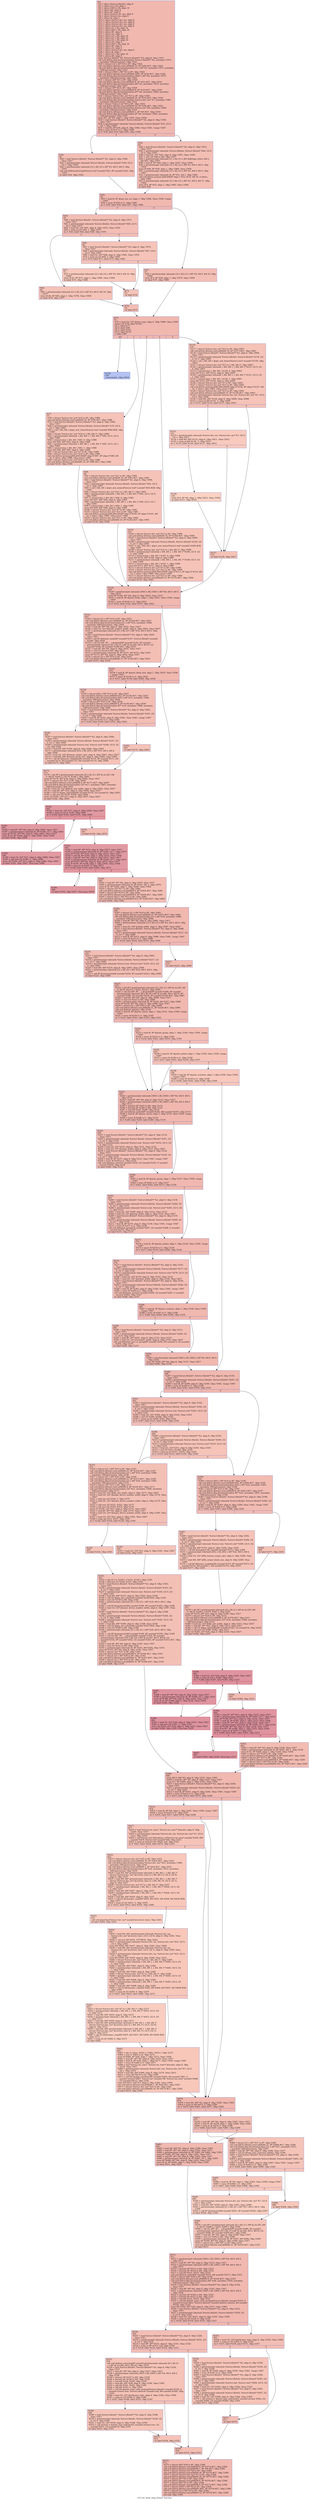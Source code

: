 digraph "CFG for 'print_long_format' function" {
	label="CFG for 'print_long_format' function";

	Node0x2050130 [shape=record,color="#3d50c3ff", style=filled, fillcolor="#dc5d4a70",label="{%1:\l  %2 = alloca %struct.fileinfo*, align 8\l  %3 = alloca [12 x i8], align 1\l  %4 = alloca [3643 x i8], align 16\l  %5 = alloca i64, align 8\l  %6 = alloca i8*, align 8\l  %7 = alloca %struct.dev_ino, align 8\l  %8 = alloca %struct.tm, align 8\l  %9 = alloca i8, align 1\l  %10 = alloca %struct.dev_ino, align 8\l  %11 = alloca %struct.dev_ino, align 8\l  %12 = alloca %struct.dev_ino, align 8\l  %13 = alloca %struct.dev_ino, align 8\l  %14 = alloca [21 x i8], align 16\l  %15 = alloca [652 x i8], align 16\l  %16 = alloca i8*, align 8\l  %17 = alloca i32, align 4\l  %18 = alloca [21 x i8], align 16\l  %19 = alloca [21 x i8], align 16\l  %20 = alloca [21 x i8], align 16\l  %21 = alloca i32, align 4\l  %22 = alloca [652 x i8], align 16\l  %23 = alloca i8*, align 8\l  %24 = alloca i32, align 4\l  %25 = alloca %struct.dev_ino, align 8\l  %26 = alloca i8, align 1\l  %27 = alloca [21 x i8], align 16\l  %28 = alloca i64, align 8\l  store %struct.fileinfo* %0, %struct.fileinfo** %2, align 8, !tbaa !1917\l  call void @llvm.dbg.declare(metadata %struct.fileinfo** %2, metadata !1872,\l... metadata !DIExpression()), !dbg !1921\l  %29 = bitcast [12 x i8]* %3 to i8*, !dbg !1922\l  call void @llvm.lifetime.start.p0i8(i64 12, i8* %29) #27, !dbg !1922\l  call void @llvm.dbg.declare(metadata [12 x i8]* %3, metadata !1873, metadata\l... !DIExpression()), !dbg !1923\l  %30 = bitcast [3643 x i8]* %4 to i8*, !dbg !1924\l  call void @llvm.lifetime.start.p0i8(i64 3643, i8* %30) #27, !dbg !1924\l  call void @llvm.dbg.declare(metadata [3643 x i8]* %4, metadata !1875,\l... metadata !DIExpression()), !dbg !1925\l  %31 = bitcast i64* %5 to i8*, !dbg !1926\l  call void @llvm.lifetime.start.p0i8(i64 8, i8* %31) #27, !dbg !1926\l  call void @llvm.dbg.declare(metadata i64* %5, metadata !1879, metadata\l... !DIExpression()), !dbg !1927\l  %32 = bitcast i8** %6 to i8*, !dbg !1928\l  call void @llvm.lifetime.start.p0i8(i64 8, i8* %32) #27, !dbg !1928\l  call void @llvm.dbg.declare(metadata i8** %6, metadata !1880, metadata\l... !DIExpression()), !dbg !1929\l  %33 = bitcast %struct.dev_ino* %7 to i8*, !dbg !1930\l  call void @llvm.lifetime.start.p0i8(i64 16, i8* %33) #27, !dbg !1930\l  call void @llvm.dbg.declare(metadata %struct.dev_ino* %7, metadata !1881,\l... metadata !DIExpression()), !dbg !1931\l  %34 = bitcast %struct.tm* %8 to i8*, !dbg !1932\l  call void @llvm.lifetime.start.p0i8(i64 56, i8* %34) #27, !dbg !1932\l  call void @llvm.dbg.declare(metadata %struct.tm* %8, metadata !1882,\l... metadata !DIExpression()), !dbg !1933\l  call void @llvm.lifetime.start.p0i8(i64 1, i8* %9) #27, !dbg !1934\l  call void @llvm.dbg.declare(metadata i8* %9, metadata !1883, metadata\l... !DIExpression()), !dbg !1935\l  store i8 1, i8* %9, align 1, !dbg !1935, !tbaa !1936\l  %35 = load %struct.fileinfo*, %struct.fileinfo** %2, align 8, !dbg !1938,\l... !tbaa !1917\l  %36 = getelementptr inbounds %struct.fileinfo, %struct.fileinfo* %35, i32 0,\l... i32 7, !dbg !1940\l  %37 = load i8, i8* %36, align 8, !dbg !1940, !tbaa !1941, !range !1947\l  %38 = trunc i8 %37 to i1, !dbg !1940\l  br i1 %38, label %39, label %43, !dbg !1948\l|{<s0>T|<s1>F}}"];
	Node0x2050130:s0 -> Node0x20501c0;
	Node0x2050130:s1 -> Node0x2050210;
	Node0x20501c0 [shape=record,color="#3d50c3ff", style=filled, fillcolor="#e36c5570",label="{%39:\l39:                                               \l  %40 = load %struct.fileinfo*, %struct.fileinfo** %2, align 8, !dbg !1949,\l... !tbaa !1917\l  %41 = getelementptr inbounds %struct.fileinfo, %struct.fileinfo* %40, i32 0,\l... i32 3, !dbg !1950\l  %42 = getelementptr inbounds [12 x i8], [12 x i8]* %3, i64 0, i64 0, !dbg\l... !1951\l  call void @filemodestring(%struct.stat* noundef %41, i8* noundef %42), !dbg\l... !1952\l  br label %54, !dbg !1952\l}"];
	Node0x20501c0 -> Node0x2050260;
	Node0x2050210 [shape=record,color="#3d50c3ff", style=filled, fillcolor="#e36c5570",label="{%43:\l43:                                               \l  %44 = load %struct.fileinfo*, %struct.fileinfo** %2, align 8, !dbg !1953,\l... !tbaa !1917\l  %45 = getelementptr inbounds %struct.fileinfo, %struct.fileinfo* %44, i32 0,\l... i32 4, !dbg !1955\l  %46 = load i32, i32* %45, align 8, !dbg !1955, !tbaa !1956\l  %47 = zext i32 %46 to i64, !dbg !1957\l  %48 = getelementptr inbounds [11 x i8], [11 x i8]* @filetype_letter, i64 0,\l... i64 %47, !dbg !1957\l  %49 = load i8, i8* %48, align 1, !dbg !1957, !tbaa !1958\l  %50 = getelementptr inbounds [12 x i8], [12 x i8]* %3, i64 0, i64 0, !dbg\l... !1959\l  store i8 %49, i8* %50, align 1, !dbg !1960, !tbaa !1958\l  %51 = getelementptr inbounds [12 x i8], [12 x i8]* %3, i64 0, i64 0, !dbg\l... !1961\l  %52 = getelementptr inbounds i8, i8* %51, i64 1, !dbg !1962\l  call void @llvm.memset.p0i8.i64(i8* align 1 %52, i8 63, i64 10, i1 false),\l... !dbg !1963\l  %53 = getelementptr inbounds [12 x i8], [12 x i8]* %3, i64 0, i64 11, !dbg\l... !1964\l  store i8 0, i8* %53, align 1, !dbg !1965, !tbaa !1958\l  br label %54\l}"];
	Node0x2050210 -> Node0x2050260;
	Node0x2050260 [shape=record,color="#3d50c3ff", style=filled, fillcolor="#dc5d4a70",label="{%54:\l54:                                               \l  %55 = load i8, i8* @any_has_acl, align 1, !dbg !1966, !tbaa !1936, !range\l... !1947\l  %56 = trunc i8 %55 to i1, !dbg !1966\l  br i1 %56, label %59, label %57, !dbg !1968\l|{<s0>T|<s1>F}}"];
	Node0x2050260:s0 -> Node0x2050300;
	Node0x2050260:s1 -> Node0x20502b0;
	Node0x20502b0 [shape=record,color="#3d50c3ff", style=filled, fillcolor="#e36c5570",label="{%57:\l57:                                               \l  %58 = getelementptr inbounds [12 x i8], [12 x i8]* %3, i64 0, i64 10, !dbg\l... !1969\l  store i8 0, i8* %58, align 1, !dbg !1970, !tbaa !1958\l  br label %75, !dbg !1969\l}"];
	Node0x20502b0 -> Node0x20504e0;
	Node0x2050300 [shape=record,color="#3d50c3ff", style=filled, fillcolor="#e36c5570",label="{%59:\l59:                                               \l  %60 = load %struct.fileinfo*, %struct.fileinfo** %2, align 8, !dbg !1971,\l... !tbaa !1917\l  %61 = getelementptr inbounds %struct.fileinfo, %struct.fileinfo* %60, i32 0,\l... i32 9, !dbg !1973\l  %62 = load i32, i32* %61, align 4, !dbg !1973, !tbaa !1974\l  %63 = icmp eq i32 %62, 1, !dbg !1975\l  br i1 %63, label %64, label %66, !dbg !1976\l|{<s0>T|<s1>F}}"];
	Node0x2050300:s0 -> Node0x2050350;
	Node0x2050300:s1 -> Node0x20503a0;
	Node0x2050350 [shape=record,color="#3d50c3ff", style=filled, fillcolor="#e8765c70",label="{%64:\l64:                                               \l  %65 = getelementptr inbounds [12 x i8], [12 x i8]* %3, i64 0, i64 10, !dbg\l... !1977\l  store i8 46, i8* %65, align 1, !dbg !1978, !tbaa !1958\l  br label %74, !dbg !1977\l}"];
	Node0x2050350 -> Node0x2050490;
	Node0x20503a0 [shape=record,color="#3d50c3ff", style=filled, fillcolor="#e8765c70",label="{%66:\l66:                                               \l  %67 = load %struct.fileinfo*, %struct.fileinfo** %2, align 8, !dbg !1979,\l... !tbaa !1917\l  %68 = getelementptr inbounds %struct.fileinfo, %struct.fileinfo* %67, i32 0,\l... i32 9, !dbg !1981\l  %69 = load i32, i32* %68, align 4, !dbg !1981, !tbaa !1974\l  %70 = icmp eq i32 %69, 2, !dbg !1982\l  br i1 %70, label %71, label %73, !dbg !1983\l|{<s0>T|<s1>F}}"];
	Node0x20503a0:s0 -> Node0x20503f0;
	Node0x20503a0:s1 -> Node0x2050440;
	Node0x20503f0 [shape=record,color="#3d50c3ff", style=filled, fillcolor="#ed836670",label="{%71:\l71:                                               \l  %72 = getelementptr inbounds [12 x i8], [12 x i8]* %3, i64 0, i64 10, !dbg\l... !1984\l  store i8 43, i8* %72, align 1, !dbg !1985, !tbaa !1958\l  br label %73, !dbg !1984\l}"];
	Node0x20503f0 -> Node0x2050440;
	Node0x2050440 [shape=record,color="#3d50c3ff", style=filled, fillcolor="#e8765c70",label="{%73:\l73:                                               \l  br label %74\l}"];
	Node0x2050440 -> Node0x2050490;
	Node0x2050490 [shape=record,color="#3d50c3ff", style=filled, fillcolor="#e36c5570",label="{%74:\l74:                                               \l  br label %75\l}"];
	Node0x2050490 -> Node0x20504e0;
	Node0x20504e0 [shape=record,color="#3d50c3ff", style=filled, fillcolor="#dc5d4a70",label="{%75:\l75:                                               \l  %76 = load i32, i32* @time_type, align 4, !dbg !1986, !tbaa !1958\l  switch i32 %76, label %138 [\l    i32 1, label %77\l    i32 0, label %90\l    i32 2, label %103\l    i32 3, label %116\l  ], !dbg !1987\l|{<s0>def|<s1>1|<s2>0|<s3>2|<s4>3}}"];
	Node0x20504e0:s0 -> Node0x2050760;
	Node0x20504e0:s1 -> Node0x2050530;
	Node0x20504e0:s2 -> Node0x2050580;
	Node0x20504e0:s3 -> Node0x20505d0;
	Node0x20504e0:s4 -> Node0x2050620;
	Node0x2050530 [shape=record,color="#3d50c3ff", style=filled, fillcolor="#e8765c70",label="{%77:\l77:                                               \l  %78 = bitcast %struct.dev_ino* %10 to i8*, !dbg !1988\l  call void @llvm.lifetime.start.p0i8(i64 16, i8* %78) #27, !dbg !1988\l  %79 = load %struct.fileinfo*, %struct.fileinfo** %2, align 8, !dbg !1990,\l... !tbaa !1917\l  %80 = getelementptr inbounds %struct.fileinfo, %struct.fileinfo* %79, i32 0,\l... i32 3, !dbg !1991\l  %81 = call \{ i64, i64 \} @get_stat_ctime(%struct.stat* noundef %80) #28, !dbg\l... !1988\l  %82 = bitcast %struct.dev_ino* %10 to \{ i64, i64 \}*, !dbg !1988\l  %83 = getelementptr inbounds \{ i64, i64 \}, \{ i64, i64 \}* %82, i32 0, i32 0,\l... !dbg !1988\l  %84 = extractvalue \{ i64, i64 \} %81, 0, !dbg !1988\l  store i64 %84, i64* %83, align 8, !dbg !1988\l  %85 = getelementptr inbounds \{ i64, i64 \}, \{ i64, i64 \}* %82, i32 0, i32 1,\l... !dbg !1988\l  %86 = extractvalue \{ i64, i64 \} %81, 1, !dbg !1988\l  store i64 %86, i64* %85, align 8, !dbg !1988\l  %87 = bitcast %struct.dev_ino* %7 to i8*, !dbg !1988\l  %88 = bitcast %struct.dev_ino* %10 to i8*, !dbg !1988\l  call void @llvm.memcpy.p0i8.p0i8.i64(i8* align 8 %87, i8* align 8 %88, i64\l... 16, i1 false), !dbg !1988, !tbaa.struct !1992\l  %89 = bitcast %struct.dev_ino* %10 to i8*, !dbg !1988\l  call void @llvm.lifetime.end.p0i8(i64 16, i8* %89) #27, !dbg !1988\l  br label %139, !dbg !1994\l}"];
	Node0x2050530 -> Node0x20507b0;
	Node0x2050580 [shape=record,color="#3d50c3ff", style=filled, fillcolor="#e8765c70",label="{%90:\l90:                                               \l  %91 = bitcast %struct.dev_ino* %11 to i8*, !dbg !1995\l  call void @llvm.lifetime.start.p0i8(i64 16, i8* %91) #27, !dbg !1995\l  %92 = load %struct.fileinfo*, %struct.fileinfo** %2, align 8, !dbg !1996,\l... !tbaa !1917\l  %93 = getelementptr inbounds %struct.fileinfo, %struct.fileinfo* %92, i32 0,\l... i32 3, !dbg !1997\l  %94 = call \{ i64, i64 \} @get_stat_mtime(%struct.stat* noundef %93) #28, !dbg\l... !1995\l  %95 = bitcast %struct.dev_ino* %11 to \{ i64, i64 \}*, !dbg !1995\l  %96 = getelementptr inbounds \{ i64, i64 \}, \{ i64, i64 \}* %95, i32 0, i32 0,\l... !dbg !1995\l  %97 = extractvalue \{ i64, i64 \} %94, 0, !dbg !1995\l  store i64 %97, i64* %96, align 8, !dbg !1995\l  %98 = getelementptr inbounds \{ i64, i64 \}, \{ i64, i64 \}* %95, i32 0, i32 1,\l... !dbg !1995\l  %99 = extractvalue \{ i64, i64 \} %94, 1, !dbg !1995\l  store i64 %99, i64* %98, align 8, !dbg !1995\l  %100 = bitcast %struct.dev_ino* %7 to i8*, !dbg !1995\l  %101 = bitcast %struct.dev_ino* %11 to i8*, !dbg !1995\l  call void @llvm.memcpy.p0i8.p0i8.i64(i8* align 8 %100, i8* align 8 %101, i64\l... 16, i1 false), !dbg !1995, !tbaa.struct !1992\l  %102 = bitcast %struct.dev_ino* %11 to i8*, !dbg !1995\l  call void @llvm.lifetime.end.p0i8(i64 16, i8* %102) #27, !dbg !1995\l  br label %139, !dbg !1998\l}"];
	Node0x2050580 -> Node0x20507b0;
	Node0x20505d0 [shape=record,color="#3d50c3ff", style=filled, fillcolor="#e8765c70",label="{%103:\l103:                                              \l  %104 = bitcast %struct.dev_ino* %12 to i8*, !dbg !1999\l  call void @llvm.lifetime.start.p0i8(i64 16, i8* %104) #27, !dbg !1999\l  %105 = load %struct.fileinfo*, %struct.fileinfo** %2, align 8, !dbg !2000,\l... !tbaa !1917\l  %106 = getelementptr inbounds %struct.fileinfo, %struct.fileinfo* %105, i32\l... 0, i32 3, !dbg !2001\l  %107 = call \{ i64, i64 \} @get_stat_atime(%struct.stat* noundef %106) #28,\l... !dbg !1999\l  %108 = bitcast %struct.dev_ino* %12 to \{ i64, i64 \}*, !dbg !1999\l  %109 = getelementptr inbounds \{ i64, i64 \}, \{ i64, i64 \}* %108, i32 0, i32\l... 0, !dbg !1999\l  %110 = extractvalue \{ i64, i64 \} %107, 0, !dbg !1999\l  store i64 %110, i64* %109, align 8, !dbg !1999\l  %111 = getelementptr inbounds \{ i64, i64 \}, \{ i64, i64 \}* %108, i32 0, i32\l... 1, !dbg !1999\l  %112 = extractvalue \{ i64, i64 \} %107, 1, !dbg !1999\l  store i64 %112, i64* %111, align 8, !dbg !1999\l  %113 = bitcast %struct.dev_ino* %7 to i8*, !dbg !1999\l  %114 = bitcast %struct.dev_ino* %12 to i8*, !dbg !1999\l  call void @llvm.memcpy.p0i8.p0i8.i64(i8* align 8 %113, i8* align 8 %114, i64\l... 16, i1 false), !dbg !1999, !tbaa.struct !1992\l  %115 = bitcast %struct.dev_ino* %12 to i8*, !dbg !1999\l  call void @llvm.lifetime.end.p0i8(i64 16, i8* %115) #27, !dbg !1999\l  br label %139, !dbg !2002\l}"];
	Node0x20505d0 -> Node0x20507b0;
	Node0x2050620 [shape=record,color="#3d50c3ff", style=filled, fillcolor="#e8765c70",label="{%116:\l116:                                              \l  %117 = bitcast %struct.dev_ino* %13 to i8*, !dbg !2003\l  call void @llvm.lifetime.start.p0i8(i64 16, i8* %117) #27, !dbg !2003\l  %118 = load %struct.fileinfo*, %struct.fileinfo** %2, align 8, !dbg !2004,\l... !tbaa !1917\l  %119 = getelementptr inbounds %struct.fileinfo, %struct.fileinfo* %118, i32\l... 0, i32 3, !dbg !2005\l  %120 = call \{ i64, i64 \} @get_stat_btime(%struct.stat* noundef %119), !dbg\l... !2003\l  %121 = bitcast %struct.dev_ino* %13 to \{ i64, i64 \}*, !dbg !2003\l  %122 = getelementptr inbounds \{ i64, i64 \}, \{ i64, i64 \}* %121, i32 0, i32\l... 0, !dbg !2003\l  %123 = extractvalue \{ i64, i64 \} %120, 0, !dbg !2003\l  store i64 %123, i64* %122, align 8, !dbg !2003\l  %124 = getelementptr inbounds \{ i64, i64 \}, \{ i64, i64 \}* %121, i32 0, i32\l... 1, !dbg !2003\l  %125 = extractvalue \{ i64, i64 \} %120, 1, !dbg !2003\l  store i64 %125, i64* %124, align 8, !dbg !2003\l  %126 = bitcast %struct.dev_ino* %7 to i8*, !dbg !2003\l  %127 = bitcast %struct.dev_ino* %13 to i8*, !dbg !2003\l  call void @llvm.memcpy.p0i8.p0i8.i64(i8* align 8 %126, i8* align 8 %127, i64\l... 16, i1 false), !dbg !2003, !tbaa.struct !1992\l  %128 = bitcast %struct.dev_ino* %13 to i8*, !dbg !2003\l  call void @llvm.lifetime.end.p0i8(i64 16, i8* %128) #27, !dbg !2003\l  %129 = getelementptr inbounds %struct.dev_ino, %struct.dev_ino* %7, i32 0,\l... i32 0, !dbg !2006\l  %130 = load i64, i64* %129, align 8, !dbg !2006, !tbaa !2008\l  %131 = icmp eq i64 %130, -1, !dbg !2009\l  br i1 %131, label %132, label %137, !dbg !2010\l|{<s0>T|<s1>F}}"];
	Node0x2050620:s0 -> Node0x2050670;
	Node0x2050620:s1 -> Node0x2050710;
	Node0x2050670 [shape=record,color="#3d50c3ff", style=filled, fillcolor="#ef886b70",label="{%132:\l132:                                              \l  %133 = getelementptr inbounds %struct.dev_ino, %struct.dev_ino* %7, i32 0,\l... i32 1, !dbg !2011\l  %134 = load i64, i64* %133, align 8, !dbg !2011, !tbaa !2012\l  %135 = icmp eq i64 %134, -1, !dbg !2013\l  br i1 %135, label %136, label %137, !dbg !2014\l|{<s0>T|<s1>F}}"];
	Node0x2050670:s0 -> Node0x20506c0;
	Node0x2050670:s1 -> Node0x2050710;
	Node0x20506c0 [shape=record,color="#3d50c3ff", style=filled, fillcolor="#f4987a70",label="{%136:\l136:                                              \l  store i8 0, i8* %9, align 1, !dbg !2015, !tbaa !1936\l  br label %137, !dbg !2016\l}"];
	Node0x20506c0 -> Node0x2050710;
	Node0x2050710 [shape=record,color="#3d50c3ff", style=filled, fillcolor="#e8765c70",label="{%137:\l137:                                              \l  br label %139, !dbg !2017\l}"];
	Node0x2050710 -> Node0x20507b0;
	Node0x2050760 [shape=record,color="#3d50c3ff", style=filled, fillcolor="#5572df70",label="{%138:\l138:                                              \l  unreachable, !dbg !2018\l}"];
	Node0x20507b0 [shape=record,color="#3d50c3ff", style=filled, fillcolor="#dc5d4a70",label="{%139:\l139:                                              \l  %140 = getelementptr inbounds [3643 x i8], [3643 x i8]* %4, i64 0, i64 0,\l... !dbg !2019\l  store i8* %140, i8** %6, align 8, !dbg !2020, !tbaa !1917\l  %141 = load i8, i8* @print_inode, align 1, !dbg !2021, !tbaa !1936, !range\l... !1947\l  %142 = trunc i8 %141 to i1, !dbg !2021\l  br i1 %142, label %143, label %155, !dbg !2022\l|{<s0>T|<s1>F}}"];
	Node0x20507b0:s0 -> Node0x2050800;
	Node0x20507b0:s1 -> Node0x2050850;
	Node0x2050800 [shape=record,color="#3d50c3ff", style=filled, fillcolor="#e36c5570",label="{%143:\l143:                                              \l  %144 = bitcast [21 x i8]* %14 to i8*, !dbg !2023\l  call void @llvm.lifetime.start.p0i8(i64 21, i8* %144) #27, !dbg !2023\l  call void @llvm.dbg.declare(metadata [21 x i8]* %14, metadata !1884,\l... metadata !DIExpression()), !dbg !2024\l  %145 = load i8*, i8** %6, align 8, !dbg !2025, !tbaa !1917\l  %146 = load i32, i32* @inode_number_width, align 4, !dbg !2026, !tbaa !2027\l  %147 = getelementptr inbounds [21 x i8], [21 x i8]* %14, i64 0, i64 0, !dbg\l... !2028\l  %148 = load %struct.fileinfo*, %struct.fileinfo** %2, align 8, !dbg !2029,\l... !tbaa !1917\l  %149 = call i8* @format_inode(i8* noundef %147, %struct.fileinfo* noundef\l... %148), !dbg !2030\l  %150 = call i32 (i8*, i8*, ...) @sprintf(i8* noundef %145, i8* noundef\l... getelementptr inbounds ([5 x i8], [5 x i8]* @.str.244, i64 0, i64 0), i32\l... noundef %146, i8* noundef %149) #27, !dbg !2031\l  %151 = load i8*, i8** %6, align 8, !dbg !2032, !tbaa !1917\l  %152 = sext i32 %150 to i64, !dbg !2032\l  %153 = getelementptr inbounds i8, i8* %151, i64 %152, !dbg !2032\l  store i8* %153, i8** %6, align 8, !dbg !2032, !tbaa !1917\l  %154 = bitcast [21 x i8]* %14 to i8*, !dbg !2033\l  call void @llvm.lifetime.end.p0i8(i64 21, i8* %154) #27, !dbg !2033\l  br label %155, !dbg !2034\l}"];
	Node0x2050800 -> Node0x2050850;
	Node0x2050850 [shape=record,color="#3d50c3ff", style=filled, fillcolor="#dc5d4a70",label="{%155:\l155:                                              \l  %156 = load i8, i8* @print_block_size, align 1, !dbg !2035, !tbaa !1936,\l... !range !1947\l  %157 = trunc i8 %156 to i1, !dbg !2035\l  br i1 %157, label %158, label %206, !dbg !2036\l|{<s0>T|<s1>F}}"];
	Node0x2050850:s0 -> Node0x20508a0;
	Node0x2050850:s1 -> Node0x2050c10;
	Node0x20508a0 [shape=record,color="#3d50c3ff", style=filled, fillcolor="#e36c5570",label="{%158:\l158:                                              \l  %159 = bitcast [652 x i8]* %15 to i8*, !dbg !2037\l  call void @llvm.lifetime.start.p0i8(i64 652, i8* %159) #27, !dbg !2037\l  call void @llvm.dbg.declare(metadata [652 x i8]* %15, metadata !1890,\l... metadata !DIExpression()), !dbg !2038\l  %160 = bitcast i8** %16 to i8*, !dbg !2039\l  call void @llvm.lifetime.start.p0i8(i64 8, i8* %160) #27, !dbg !2039\l  call void @llvm.dbg.declare(metadata i8** %16, metadata !1896, metadata\l... !DIExpression()), !dbg !2040\l  %161 = load %struct.fileinfo*, %struct.fileinfo** %2, align 8, !dbg !2041,\l... !tbaa !1917\l  %162 = getelementptr inbounds %struct.fileinfo, %struct.fileinfo* %161, i32\l... 0, i32 7, !dbg !2042\l  %163 = load i8, i8* %162, align 8, !dbg !2042, !tbaa !1941, !range !1947\l  %164 = trunc i8 %163 to i1, !dbg !2042\l  br i1 %164, label %166, label %165, !dbg !2043\l|{<s0>T|<s1>F}}"];
	Node0x20508a0:s0 -> Node0x2050940;
	Node0x20508a0:s1 -> Node0x20508f0;
	Node0x20508f0 [shape=record,color="#3d50c3ff", style=filled, fillcolor="#e8765c70",label="{%165:\l165:                                              \l  br label %175, !dbg !2043\l}"];
	Node0x20508f0 -> Node0x2050990;
	Node0x2050940 [shape=record,color="#3d50c3ff", style=filled, fillcolor="#e8765c70",label="{%166:\l166:                                              \l  %167 = load %struct.fileinfo*, %struct.fileinfo** %2, align 8, !dbg !2044,\l... !tbaa !1917\l  %168 = getelementptr inbounds %struct.fileinfo, %struct.fileinfo* %167, i32\l... 0, i32 3, !dbg !2044\l  %169 = getelementptr inbounds %struct.stat, %struct.stat* %168, i32 0, i32\l... 10, !dbg !2044\l  %170 = load i64, i64* %169, align 8, !dbg !2044, !tbaa !2045\l  %171 = getelementptr inbounds [652 x i8], [652 x i8]* %15, i64 0, i64 0,\l... !dbg !2046\l  %172 = load i32, i32* @human_output_opts, align 4, !dbg !2047, !tbaa !2027\l  %173 = load i64, i64* @output_block_size, align 8, !dbg !2048, !tbaa !1993\l  %174 = call i8* @human_readable(i64 noundef %170, i8* noundef %171, i32\l... noundef %172, i64 noundef 512, i64 noundef %173), !dbg !2049\l  br label %175, !dbg !2043\l}"];
	Node0x2050940 -> Node0x2050990;
	Node0x2050990 [shape=record,color="#3d50c3ff", style=filled, fillcolor="#e36c5570",label="{%175:\l175:                                              \l  %176 = phi i8* [ getelementptr inbounds ([2 x i8], [2 x i8]* @.str.245, i64\l... 0, i64 0), %165 ], [ %174, %166 ], !dbg !2043\l  store i8* %176, i8** %16, align 8, !dbg !2040, !tbaa !1917\l  %177 = bitcast i32* %17 to i8*, !dbg !2050\l  call void @llvm.lifetime.start.p0i8(i64 4, i8* %177) #27, !dbg !2050\l  call void @llvm.dbg.declare(metadata i32* %17, metadata !1897, metadata\l... !DIExpression()), !dbg !2051\l  %178 = load i32, i32* @block_size_width, align 4, !dbg !2052, !tbaa !2027\l  %179 = load i8*, i8** %16, align 8, !dbg !2054, !tbaa !1917\l  %180 = call i32 @gnu_mbswidth(i8* noundef %179, i32 noundef 0), !dbg !2055\l  %181 = sub nsw i32 %178, %180, !dbg !2056\l  store i32 %181, i32* %17, align 4, !dbg !2057, !tbaa !2027\l  br label %182, !dbg !2058\l}"];
	Node0x2050990 -> Node0x20509e0;
	Node0x20509e0 [shape=record,color="#b70d28ff", style=filled, fillcolor="#bb1b2c70",label="{%182:\l182:                                              \l  %183 = load i32, i32* %17, align 4, !dbg !2059, !tbaa !2027\l  %184 = icmp slt i32 0, %183, !dbg !2061\l  br i1 %184, label %185, label %191, !dbg !2062\l|{<s0>T|<s1>F}}"];
	Node0x20509e0:s0 -> Node0x2050a30;
	Node0x20509e0:s1 -> Node0x2050ad0;
	Node0x2050a30 [shape=record,color="#b70d28ff", style=filled, fillcolor="#bb1b2c70",label="{%185:\l185:                                              \l  %186 = load i8*, i8** %6, align 8, !dbg !2063, !tbaa !1917\l  %187 = getelementptr inbounds i8, i8* %186, i32 1, !dbg !2063\l  store i8* %187, i8** %6, align 8, !dbg !2063, !tbaa !1917\l  store i8 32, i8* %186, align 1, !dbg !2064, !tbaa !1958\l  br label %188, !dbg !2065\l}"];
	Node0x2050a30 -> Node0x2050a80;
	Node0x2050a80 [shape=record,color="#b70d28ff", style=filled, fillcolor="#bb1b2c70",label="{%188:\l188:                                              \l  %189 = load i32, i32* %17, align 4, !dbg !2066, !tbaa !2027\l  %190 = add nsw i32 %189, -1, !dbg !2066\l  store i32 %190, i32* %17, align 4, !dbg !2066, !tbaa !2027\l  br label %182, !dbg !2067, !llvm.loop !2068\l}"];
	Node0x2050a80 -> Node0x20509e0;
	Node0x2050ad0 [shape=record,color="#3d50c3ff", style=filled, fillcolor="#e36c5570",label="{%191:\l191:                                              \l  br label %192, !dbg !2072\l}"];
	Node0x2050ad0 -> Node0x2050b20;
	Node0x2050b20 [shape=record,color="#b70d28ff", style=filled, fillcolor="#bb1b2c70",label="{%192:\l192:                                              \l  %193 = load i8*, i8** %16, align 8, !dbg !2073, !tbaa !1917\l  %194 = getelementptr inbounds i8, i8* %193, i32 1, !dbg !2073\l  store i8* %194, i8** %16, align 8, !dbg !2073, !tbaa !1917\l  %195 = load i8, i8* %193, align 1, !dbg !2074, !tbaa !1958\l  %196 = load i8*, i8** %6, align 8, !dbg !2075, !tbaa !1917\l  %197 = getelementptr inbounds i8, i8* %196, i32 1, !dbg !2075\l  store i8* %197, i8** %6, align 8, !dbg !2075, !tbaa !1917\l  store i8 %195, i8* %196, align 1, !dbg !2076, !tbaa !1958\l  %198 = icmp ne i8 %195, 0, !dbg !2072\l  br i1 %198, label %199, label %200, !dbg !2072\l|{<s0>T|<s1>F}}"];
	Node0x2050b20:s0 -> Node0x2050b70;
	Node0x2050b20:s1 -> Node0x2050bc0;
	Node0x2050b70 [shape=record,color="#b70d28ff", style=filled, fillcolor="#bb1b2c70",label="{%199:\l199:                                              \l  br label %192, !dbg !2077, !llvm.loop !2078\l}"];
	Node0x2050b70 -> Node0x2050b20;
	Node0x2050bc0 [shape=record,color="#3d50c3ff", style=filled, fillcolor="#e36c5570",label="{%200:\l200:                                              \l  %201 = load i8*, i8** %6, align 8, !dbg !2079, !tbaa !1917\l  %202 = getelementptr inbounds i8, i8* %201, i64 -1, !dbg !2079\l  store i8 32, i8* %202, align 1, !dbg !2080, !tbaa !1958\l  %203 = bitcast i32* %17 to i8*, !dbg !2081\l  call void @llvm.lifetime.end.p0i8(i64 4, i8* %203) #27, !dbg !2081\l  %204 = bitcast i8** %16 to i8*, !dbg !2081\l  call void @llvm.lifetime.end.p0i8(i64 8, i8* %204) #27, !dbg !2081\l  %205 = bitcast [652 x i8]* %15 to i8*, !dbg !2081\l  call void @llvm.lifetime.end.p0i8(i64 652, i8* %205) #27, !dbg !2081\l  br label %206, !dbg !2082\l}"];
	Node0x2050bc0 -> Node0x2050c10;
	Node0x2050c10 [shape=record,color="#3d50c3ff", style=filled, fillcolor="#dc5d4a70",label="{%206:\l206:                                              \l  %207 = bitcast [21 x i8]* %18 to i8*, !dbg !2083\l  call void @llvm.lifetime.start.p0i8(i64 21, i8* %207) #27, !dbg !2083\l  call void @llvm.dbg.declare(metadata [21 x i8]* %18, metadata !1898,\l... metadata !DIExpression()), !dbg !2084\l  %208 = load i8*, i8** %6, align 8, !dbg !2085, !tbaa !1917\l  %209 = getelementptr inbounds [12 x i8], [12 x i8]* %3, i64 0, i64 0, !dbg\l... !2086\l  %210 = load i32, i32* @nlink_width, align 4, !dbg !2087, !tbaa !2027\l  %211 = load %struct.fileinfo*, %struct.fileinfo** %2, align 8, !dbg !2088,\l... !tbaa !1917\l  %212 = getelementptr inbounds %struct.fileinfo, %struct.fileinfo* %211, i32\l... 0, i32 7, !dbg !2089\l  %213 = load i8, i8* %212, align 8, !dbg !2089, !tbaa !1941, !range !1947\l  %214 = trunc i8 %213 to i1, !dbg !2089\l  br i1 %214, label %216, label %215, !dbg !2090\l|{<s0>T|<s1>F}}"];
	Node0x2050c10:s0 -> Node0x2050cb0;
	Node0x2050c10:s1 -> Node0x2050c60;
	Node0x2050c60 [shape=record,color="#3d50c3ff", style=filled, fillcolor="#e36c5570",label="{%215:\l215:                                              \l  br label %223, !dbg !2090\l}"];
	Node0x2050c60 -> Node0x2050d00;
	Node0x2050cb0 [shape=record,color="#3d50c3ff", style=filled, fillcolor="#e36c5570",label="{%216:\l216:                                              \l  %217 = load %struct.fileinfo*, %struct.fileinfo** %2, align 8, !dbg !2091,\l... !tbaa !1917\l  %218 = getelementptr inbounds %struct.fileinfo, %struct.fileinfo* %217, i32\l... 0, i32 3, !dbg !2092\l  %219 = getelementptr inbounds %struct.stat, %struct.stat* %218, i32 0, i32\l... 2, !dbg !2093\l  %220 = load i64, i64* %219, align 8, !dbg !2093, !tbaa !2094\l  %221 = getelementptr inbounds [21 x i8], [21 x i8]* %18, i64 0, i64 0, !dbg\l... !2095\l  %222 = call i8* @umaxtostr(i64 noundef %220, i8* noundef %221), !dbg !2096\l  br label %223, !dbg !2090\l}"];
	Node0x2050cb0 -> Node0x2050d00;
	Node0x2050d00 [shape=record,color="#3d50c3ff", style=filled, fillcolor="#dc5d4a70",label="{%223:\l223:                                              \l  %224 = phi i8* [ getelementptr inbounds ([2 x i8], [2 x i8]* @.str.245, i64\l... 0, i64 0), %215 ], [ %222, %216 ], !dbg !2090\l  %225 = call i32 (i8*, i8*, ...) @sprintf(i8* noundef %208, i8* noundef\l... getelementptr inbounds ([8 x i8], [8 x i8]* @.str.246, i64 0, i64 0), i8*\l... noundef %209, i32 noundef %210, i8* noundef %224) #27, !dbg !2097\l  %226 = load i8*, i8** %6, align 8, !dbg !2098, !tbaa !1917\l  %227 = sext i32 %225 to i64, !dbg !2098\l  %228 = getelementptr inbounds i8, i8* %226, i64 %227, !dbg !2098\l  store i8* %228, i8** %6, align 8, !dbg !2098, !tbaa !1917\l  %229 = bitcast [21 x i8]* %18 to i8*, !dbg !2099\l  call void @llvm.lifetime.end.p0i8(i64 21, i8* %229) #27, !dbg !2099\l  call void @dired_indent(), !dbg !2100\l  %230 = load i8, i8* @print_owner, align 1, !dbg !2101, !tbaa !1936, !range\l... !1947\l  %231 = trunc i8 %230 to i1, !dbg !2101\l  br i1 %231, label %241, label %232, !dbg !2103\l|{<s0>T|<s1>F}}"];
	Node0x2050d00:s0 -> Node0x2050e40;
	Node0x2050d00:s1 -> Node0x2050d50;
	Node0x2050d50 [shape=record,color="#3d50c3ff", style=filled, fillcolor="#e36c5570",label="{%232:\l232:                                              \l  %233 = load i8, i8* @print_group, align 1, !dbg !2104, !tbaa !1936, !range\l... !1947\l  %234 = trunc i8 %233 to i1, !dbg !2104\l  br i1 %234, label %241, label %235, !dbg !2105\l|{<s0>T|<s1>F}}"];
	Node0x2050d50:s0 -> Node0x2050e40;
	Node0x2050d50:s1 -> Node0x2050da0;
	Node0x2050da0 [shape=record,color="#3d50c3ff", style=filled, fillcolor="#e8765c70",label="{%235:\l235:                                              \l  %236 = load i8, i8* @print_author, align 1, !dbg !2106, !tbaa !1936, !range\l... !1947\l  %237 = trunc i8 %236 to i1, !dbg !2106\l  br i1 %237, label %241, label %238, !dbg !2107\l|{<s0>T|<s1>F}}"];
	Node0x2050da0:s0 -> Node0x2050e40;
	Node0x2050da0:s1 -> Node0x2050df0;
	Node0x2050df0 [shape=record,color="#3d50c3ff", style=filled, fillcolor="#ed836670",label="{%238:\l238:                                              \l  %239 = load i8, i8* @print_scontext, align 1, !dbg !2108, !tbaa !1936,\l... !range !1947\l  %240 = trunc i8 %239 to i1, !dbg !2108\l  br i1 %240, label %241, label %296, !dbg !2109\l|{<s0>T|<s1>F}}"];
	Node0x2050df0:s0 -> Node0x2050e40;
	Node0x2050df0:s1 -> Node0x2051110;
	Node0x2050e40 [shape=record,color="#3d50c3ff", style=filled, fillcolor="#dc5d4a70",label="{%241:\l241:                                              \l  %242 = getelementptr inbounds [3643 x i8], [3643 x i8]* %4, i64 0, i64 0,\l... !dbg !2110\l  %243 = load i8*, i8** %6, align 8, !dbg !2112, !tbaa !1917\l  %244 = getelementptr inbounds [3643 x i8], [3643 x i8]* %4, i64 0, i64 0,\l... !dbg !2113\l  %245 = ptrtoint i8* %243 to i64, !dbg !2114\l  %246 = ptrtoint i8* %244 to i64, !dbg !2114\l  %247 = sub i64 %245, %246, !dbg !2114\l  call void @dired_outbuf(i8* noundef %242, i64 noundef %247), !dbg !2115\l  %248 = load i8, i8* @print_owner, align 1, !dbg !2116, !tbaa !1936, !range\l... !1947\l  %249 = trunc i8 %248 to i1, !dbg !2116\l  br i1 %249, label %250, label %260, !dbg !2118\l|{<s0>T|<s1>F}}"];
	Node0x2050e40:s0 -> Node0x2050e90;
	Node0x2050e40:s1 -> Node0x2050ee0;
	Node0x2050e90 [shape=record,color="#3d50c3ff", style=filled, fillcolor="#e36c5570",label="{%250:\l250:                                              \l  %251 = load %struct.fileinfo*, %struct.fileinfo** %2, align 8, !dbg !2119,\l... !tbaa !1917\l  %252 = getelementptr inbounds %struct.fileinfo, %struct.fileinfo* %251, i32\l... 0, i32 3, !dbg !2120\l  %253 = getelementptr inbounds %struct.stat, %struct.stat* %252, i32 0, i32\l... 4, !dbg !2121\l  %254 = load i32, i32* %253, align 4, !dbg !2121, !tbaa !2122\l  %255 = load i32, i32* @owner_width, align 4, !dbg !2123, !tbaa !2027\l  %256 = load %struct.fileinfo*, %struct.fileinfo** %2, align 8, !dbg !2124,\l... !tbaa !1917\l  %257 = getelementptr inbounds %struct.fileinfo, %struct.fileinfo* %256, i32\l... 0, i32 7, !dbg !2125\l  %258 = load i8, i8* %257, align 8, !dbg !2125, !tbaa !1941, !range !1947\l  %259 = trunc i8 %258 to i1, !dbg !2125\l  call void @format_user(i32 noundef %254, i32 noundef %255, i1 noundef\l... zeroext %259), !dbg !2126\l  br label %260, !dbg !2126\l}"];
	Node0x2050e90 -> Node0x2050ee0;
	Node0x2050ee0 [shape=record,color="#3d50c3ff", style=filled, fillcolor="#dc5d4a70",label="{%260:\l260:                                              \l  %261 = load i8, i8* @print_group, align 1, !dbg !2127, !tbaa !1936, !range\l... !1947\l  %262 = trunc i8 %261 to i1, !dbg !2127\l  br i1 %262, label %263, label %273, !dbg !2129\l|{<s0>T|<s1>F}}"];
	Node0x2050ee0:s0 -> Node0x2050f30;
	Node0x2050ee0:s1 -> Node0x2050f80;
	Node0x2050f30 [shape=record,color="#3d50c3ff", style=filled, fillcolor="#e36c5570",label="{%263:\l263:                                              \l  %264 = load %struct.fileinfo*, %struct.fileinfo** %2, align 8, !dbg !2130,\l... !tbaa !1917\l  %265 = getelementptr inbounds %struct.fileinfo, %struct.fileinfo* %264, i32\l... 0, i32 3, !dbg !2131\l  %266 = getelementptr inbounds %struct.stat, %struct.stat* %265, i32 0, i32\l... 5, !dbg !2132\l  %267 = load i32, i32* %266, align 8, !dbg !2132, !tbaa !2133\l  %268 = load i32, i32* @group_width, align 4, !dbg !2134, !tbaa !2027\l  %269 = load %struct.fileinfo*, %struct.fileinfo** %2, align 8, !dbg !2135,\l... !tbaa !1917\l  %270 = getelementptr inbounds %struct.fileinfo, %struct.fileinfo* %269, i32\l... 0, i32 7, !dbg !2136\l  %271 = load i8, i8* %270, align 8, !dbg !2136, !tbaa !1941, !range !1947\l  %272 = trunc i8 %271 to i1, !dbg !2136\l  call void @format_group(i32 noundef %267, i32 noundef %268, i1 noundef\l... zeroext %272), !dbg !2137\l  br label %273, !dbg !2137\l}"];
	Node0x2050f30 -> Node0x2050f80;
	Node0x2050f80 [shape=record,color="#3d50c3ff", style=filled, fillcolor="#dc5d4a70",label="{%273:\l273:                                              \l  %274 = load i8, i8* @print_author, align 1, !dbg !2138, !tbaa !1936, !range\l... !1947\l  %275 = trunc i8 %274 to i1, !dbg !2138\l  br i1 %275, label %276, label %286, !dbg !2140\l|{<s0>T|<s1>F}}"];
	Node0x2050f80:s0 -> Node0x2050fd0;
	Node0x2050f80:s1 -> Node0x2051020;
	Node0x2050fd0 [shape=record,color="#3d50c3ff", style=filled, fillcolor="#e36c5570",label="{%276:\l276:                                              \l  %277 = load %struct.fileinfo*, %struct.fileinfo** %2, align 8, !dbg !2141,\l... !tbaa !1917\l  %278 = getelementptr inbounds %struct.fileinfo, %struct.fileinfo* %277, i32\l... 0, i32 3, !dbg !2142\l  %279 = getelementptr inbounds %struct.stat, %struct.stat* %278, i32 0, i32\l... 4, !dbg !2143\l  %280 = load i32, i32* %279, align 4, !dbg !2143, !tbaa !2122\l  %281 = load i32, i32* @author_width, align 4, !dbg !2144, !tbaa !2027\l  %282 = load %struct.fileinfo*, %struct.fileinfo** %2, align 8, !dbg !2145,\l... !tbaa !1917\l  %283 = getelementptr inbounds %struct.fileinfo, %struct.fileinfo* %282, i32\l... 0, i32 7, !dbg !2146\l  %284 = load i8, i8* %283, align 8, !dbg !2146, !tbaa !1941, !range !1947\l  %285 = trunc i8 %284 to i1, !dbg !2146\l  call void @format_user(i32 noundef %280, i32 noundef %281, i1 noundef\l... zeroext %285), !dbg !2147\l  br label %286, !dbg !2147\l}"];
	Node0x2050fd0 -> Node0x2051020;
	Node0x2051020 [shape=record,color="#3d50c3ff", style=filled, fillcolor="#dc5d4a70",label="{%286:\l286:                                              \l  %287 = load i8, i8* @print_scontext, align 1, !dbg !2148, !tbaa !1936,\l... !range !1947\l  %288 = trunc i8 %287 to i1, !dbg !2148\l  br i1 %288, label %289, label %294, !dbg !2150\l|{<s0>T|<s1>F}}"];
	Node0x2051020:s0 -> Node0x2051070;
	Node0x2051020:s1 -> Node0x20510c0;
	Node0x2051070 [shape=record,color="#3d50c3ff", style=filled, fillcolor="#e36c5570",label="{%289:\l289:                                              \l  %290 = load %struct.fileinfo*, %struct.fileinfo** %2, align 8, !dbg !2151,\l... !tbaa !1917\l  %291 = getelementptr inbounds %struct.fileinfo, %struct.fileinfo* %290, i32\l... 0, i32 6, !dbg !2152\l  %292 = load i8*, i8** %291, align 8, !dbg !2152, !tbaa !2153\l  %293 = load i32, i32* @scontext_width, align 4, !dbg !2154, !tbaa !2027\l  call void @format_user_or_group(i8* noundef %292, i64 noundef 0, i32 noundef\l... %293), !dbg !2155\l  br label %294, !dbg !2155\l}"];
	Node0x2051070 -> Node0x20510c0;
	Node0x20510c0 [shape=record,color="#3d50c3ff", style=filled, fillcolor="#dc5d4a70",label="{%294:\l294:                                              \l  %295 = getelementptr inbounds [3643 x i8], [3643 x i8]* %4, i64 0, i64 0,\l... !dbg !2156\l  store i8* %295, i8** %6, align 8, !dbg !2157, !tbaa !1917\l  br label %296, !dbg !2158\l}"];
	Node0x20510c0 -> Node0x2051110;
	Node0x2051110 [shape=record,color="#3d50c3ff", style=filled, fillcolor="#dc5d4a70",label="{%296:\l296:                                              \l  %297 = load %struct.fileinfo*, %struct.fileinfo** %2, align 8, !dbg !2159,\l... !tbaa !1917\l  %298 = getelementptr inbounds %struct.fileinfo, %struct.fileinfo* %297, i32\l... 0, i32 7, !dbg !2160\l  %299 = load i8, i8* %298, align 8, !dbg !2160, !tbaa !1941, !range !1947\l  %300 = trunc i8 %299 to i1, !dbg !2160\l  br i1 %300, label %301, label %359, !dbg !2161\l|{<s0>T|<s1>F}}"];
	Node0x2051110:s0 -> Node0x2051160;
	Node0x2051110:s1 -> Node0x2051340;
	Node0x2051160 [shape=record,color="#3d50c3ff", style=filled, fillcolor="#e36c5570",label="{%301:\l301:                                              \l  %302 = load %struct.fileinfo*, %struct.fileinfo** %2, align 8, !dbg !2162,\l... !tbaa !1917\l  %303 = getelementptr inbounds %struct.fileinfo, %struct.fileinfo* %302, i32\l... 0, i32 3, !dbg !2162\l  %304 = getelementptr inbounds %struct.stat, %struct.stat* %303, i32 0, i32\l... 3, !dbg !2162\l  %305 = load i32, i32* %304, align 8, !dbg !2162, !tbaa !2163\l  %306 = and i32 %305, 61440, !dbg !2162\l  %307 = icmp eq i32 %306, 8192, !dbg !2162\l  br i1 %307, label %315, label %308, !dbg !2164\l|{<s0>T|<s1>F}}"];
	Node0x2051160:s0 -> Node0x2051200;
	Node0x2051160:s1 -> Node0x20511b0;
	Node0x20511b0 [shape=record,color="#3d50c3ff", style=filled, fillcolor="#e8765c70",label="{%308:\l308:                                              \l  %309 = load %struct.fileinfo*, %struct.fileinfo** %2, align 8, !dbg !2165,\l... !tbaa !1917\l  %310 = getelementptr inbounds %struct.fileinfo, %struct.fileinfo* %309, i32\l... 0, i32 3, !dbg !2165\l  %311 = getelementptr inbounds %struct.stat, %struct.stat* %310, i32 0, i32\l... 3, !dbg !2165\l  %312 = load i32, i32* %311, align 8, !dbg !2165, !tbaa !2163\l  %313 = and i32 %312, 61440, !dbg !2165\l  %314 = icmp eq i32 %313, 24576, !dbg !2165\l  br i1 %314, label %315, label %359, !dbg !2166\l|{<s0>T|<s1>F}}"];
	Node0x20511b0:s0 -> Node0x2051200;
	Node0x20511b0:s1 -> Node0x2051340;
	Node0x2051200 [shape=record,color="#3d50c3ff", style=filled, fillcolor="#e5705870",label="{%315:\l315:                                              \l  %316 = bitcast [21 x i8]* %19 to i8*, !dbg !2167\l  call void @llvm.lifetime.start.p0i8(i64 21, i8* %316) #27, !dbg !2167\l  call void @llvm.dbg.declare(metadata [21 x i8]* %19, metadata !1900,\l... metadata !DIExpression()), !dbg !2168\l  %317 = bitcast [21 x i8]* %20 to i8*, !dbg !2169\l  call void @llvm.lifetime.start.p0i8(i64 21, i8* %317) #27, !dbg !2169\l  call void @llvm.dbg.declare(metadata [21 x i8]* %20, metadata !1903,\l... metadata !DIExpression()), !dbg !2170\l  %318 = bitcast i32* %21 to i8*, !dbg !2171\l  call void @llvm.lifetime.start.p0i8(i64 4, i8* %318) #27, !dbg !2171\l  call void @llvm.dbg.declare(metadata i32* %21, metadata !1904, metadata\l... !DIExpression()), !dbg !2172\l  %319 = load i32, i32* @file_size_width, align 4, !dbg !2173, !tbaa !2027\l  %320 = load i32, i32* @major_device_number_width, align 4, !dbg !2174, !tbaa\l... !2027\l  %321 = add nsw i32 %320, 2, !dbg !2175\l  %322 = load i32, i32* @minor_device_number_width, align 4, !dbg !2176, !tbaa\l... !2027\l  %323 = add nsw i32 %321, %322, !dbg !2177\l  %324 = sub nsw i32 %319, %323, !dbg !2178\l  store i32 %324, i32* %21, align 4, !dbg !2172, !tbaa !2027\l  %325 = load i8*, i8** %6, align 8, !dbg !2179, !tbaa !1917\l  %326 = load i32, i32* @major_device_number_width, align 4, !dbg !2180, !tbaa\l... !2027\l  %327 = load i32, i32* %21, align 4, !dbg !2181, !tbaa !2027\l  %328 = icmp sgt i32 0, %327, !dbg !2181\l  br i1 %328, label %329, label %330, !dbg !2181\l|{<s0>T|<s1>F}}"];
	Node0x2051200:s0 -> Node0x2051250;
	Node0x2051200:s1 -> Node0x20512a0;
	Node0x2051250 [shape=record,color="#3d50c3ff", style=filled, fillcolor="#e97a5f70",label="{%329:\l329:                                              \l  br label %332, !dbg !2181\l}"];
	Node0x2051250 -> Node0x20512f0;
	Node0x20512a0 [shape=record,color="#3d50c3ff", style=filled, fillcolor="#e97a5f70",label="{%330:\l330:                                              \l  %331 = load i32, i32* %21, align 4, !dbg !2181, !tbaa !2027\l  br label %332, !dbg !2181\l}"];
	Node0x20512a0 -> Node0x20512f0;
	Node0x20512f0 [shape=record,color="#3d50c3ff", style=filled, fillcolor="#e5705870",label="{%332:\l332:                                              \l  %333 = phi i32 [ 0, %329 ], [ %331, %330 ], !dbg !2181\l  %334 = add nsw i32 %326, %333, !dbg !2182\l  %335 = load %struct.fileinfo*, %struct.fileinfo** %2, align 8, !dbg !2183,\l... !tbaa !1917\l  %336 = getelementptr inbounds %struct.fileinfo, %struct.fileinfo* %335, i32\l... 0, i32 3, !dbg !2183\l  %337 = getelementptr inbounds %struct.stat, %struct.stat* %336, i32 0, i32\l... 7, !dbg !2183\l  %338 = load i64, i64* %337, align 8, !dbg !2183, !tbaa !2184\l  %339 = call i32 @gnu_dev_major(i64 noundef %338) #29, !dbg !2183\l  %340 = zext i32 %339 to i64, !dbg !2183\l  %341 = getelementptr inbounds [21 x i8], [21 x i8]* %19, i64 0, i64 0, !dbg\l... !2185\l  %342 = call i8* @umaxtostr(i64 noundef %340, i8* noundef %341), !dbg !2186\l  %343 = load i32, i32* @minor_device_number_width, align 4, !dbg !2187, !tbaa\l... !2027\l  %344 = load %struct.fileinfo*, %struct.fileinfo** %2, align 8, !dbg !2188,\l... !tbaa !1917\l  %345 = getelementptr inbounds %struct.fileinfo, %struct.fileinfo* %344, i32\l... 0, i32 3, !dbg !2188\l  %346 = getelementptr inbounds %struct.stat, %struct.stat* %345, i32 0, i32\l... 7, !dbg !2188\l  %347 = load i64, i64* %346, align 8, !dbg !2188, !tbaa !2184\l  %348 = call i32 @gnu_dev_minor(i64 noundef %347) #29, !dbg !2188\l  %349 = zext i32 %348 to i64, !dbg !2188\l  %350 = getelementptr inbounds [21 x i8], [21 x i8]* %20, i64 0, i64 0, !dbg\l... !2189\l  %351 = call i8* @umaxtostr(i64 noundef %349, i8* noundef %350), !dbg !2190\l  %352 = call i32 (i8*, i8*, ...) @sprintf(i8* noundef %325, i8* noundef\l... getelementptr inbounds ([10 x i8], [10 x i8]* @.str.247, i64 0, i64 0), i32\l... noundef %334, i8* noundef %342, i32 noundef %343, i8* noundef %351) #27, !dbg\l... !2191\l  %353 = load i8*, i8** %6, align 8, !dbg !2192, !tbaa !1917\l  %354 = sext i32 %352 to i64, !dbg !2192\l  %355 = getelementptr inbounds i8, i8* %353, i64 %354, !dbg !2192\l  store i8* %355, i8** %6, align 8, !dbg !2192, !tbaa !1917\l  %356 = bitcast i32* %21 to i8*, !dbg !2193\l  call void @llvm.lifetime.end.p0i8(i64 4, i8* %356) #27, !dbg !2193\l  %357 = bitcast [21 x i8]* %20 to i8*, !dbg !2193\l  call void @llvm.lifetime.end.p0i8(i64 21, i8* %357) #27, !dbg !2193\l  %358 = bitcast [21 x i8]* %19 to i8*, !dbg !2193\l  call void @llvm.lifetime.end.p0i8(i64 21, i8* %358) #27, !dbg !2193\l  br label %408, !dbg !2194\l}"];
	Node0x20512f0 -> Node0x20516b0;
	Node0x2051340 [shape=record,color="#3d50c3ff", style=filled, fillcolor="#e1675170",label="{%359:\l359:                                              \l  %360 = bitcast [652 x i8]* %22 to i8*, !dbg !2195\l  call void @llvm.lifetime.start.p0i8(i64 652, i8* %360) #27, !dbg !2195\l  call void @llvm.dbg.declare(metadata [652 x i8]* %22, metadata !1905,\l... metadata !DIExpression()), !dbg !2196\l  %361 = bitcast i8** %23 to i8*, !dbg !2197\l  call void @llvm.lifetime.start.p0i8(i64 8, i8* %361) #27, !dbg !2197\l  call void @llvm.dbg.declare(metadata i8** %23, metadata !1907, metadata\l... !DIExpression()), !dbg !2198\l  %362 = load %struct.fileinfo*, %struct.fileinfo** %2, align 8, !dbg !2199,\l... !tbaa !1917\l  %363 = getelementptr inbounds %struct.fileinfo, %struct.fileinfo* %362, i32\l... 0, i32 7, !dbg !2200\l  %364 = load i8, i8* %363, align 8, !dbg !2200, !tbaa !1941, !range !1947\l  %365 = trunc i8 %364 to i1, !dbg !2200\l  br i1 %365, label %367, label %366, !dbg !2201\l|{<s0>T|<s1>F}}"];
	Node0x2051340:s0 -> Node0x20513e0;
	Node0x2051340:s1 -> Node0x2051390;
	Node0x2051390 [shape=record,color="#3d50c3ff", style=filled, fillcolor="#e8765c70",label="{%366:\l366:                                              \l  br label %377, !dbg !2201\l}"];
	Node0x2051390 -> Node0x2051430;
	Node0x20513e0 [shape=record,color="#3d50c3ff", style=filled, fillcolor="#e8765c70",label="{%367:\l367:                                              \l  %368 = load %struct.fileinfo*, %struct.fileinfo** %2, align 8, !dbg !2202,\l... !tbaa !1917\l  %369 = getelementptr inbounds %struct.fileinfo, %struct.fileinfo* %368, i32\l... 0, i32 3, !dbg !2203\l  %370 = getelementptr inbounds %struct.stat, %struct.stat* %369, i32 0, i32\l... 8, !dbg !2204\l  %371 = load i64, i64* %370, align 8, !dbg !2204, !tbaa !2205\l  %372 = call i64 @unsigned_file_size(i64 noundef %371), !dbg !2206\l  %373 = getelementptr inbounds [652 x i8], [652 x i8]* %22, i64 0, i64 0,\l... !dbg !2207\l  %374 = load i32, i32* @file_human_output_opts, align 4, !dbg !2208, !tbaa\l... !2027\l  %375 = load i64, i64* @file_output_block_size, align 8, !dbg !2209, !tbaa\l... !1993\l  %376 = call i8* @human_readable(i64 noundef %372, i8* noundef %373, i32\l... noundef %374, i64 noundef 1, i64 noundef %375), !dbg !2210\l  br label %377, !dbg !2201\l}"];
	Node0x20513e0 -> Node0x2051430;
	Node0x2051430 [shape=record,color="#3d50c3ff", style=filled, fillcolor="#e1675170",label="{%377:\l377:                                              \l  %378 = phi i8* [ getelementptr inbounds ([2 x i8], [2 x i8]* @.str.245, i64\l... 0, i64 0), %366 ], [ %376, %367 ], !dbg !2201\l  store i8* %378, i8** %23, align 8, !dbg !2198, !tbaa !1917\l  %379 = bitcast i32* %24 to i8*, !dbg !2211\l  call void @llvm.lifetime.start.p0i8(i64 4, i8* %379) #27, !dbg !2211\l  call void @llvm.dbg.declare(metadata i32* %24, metadata !1908, metadata\l... !DIExpression()), !dbg !2212\l  %380 = load i32, i32* @file_size_width, align 4, !dbg !2213, !tbaa !2027\l  %381 = load i8*, i8** %23, align 8, !dbg !2215, !tbaa !1917\l  %382 = call i32 @gnu_mbswidth(i8* noundef %381, i32 noundef 0), !dbg !2216\l  %383 = sub nsw i32 %380, %382, !dbg !2217\l  store i32 %383, i32* %24, align 4, !dbg !2218, !tbaa !2027\l  br label %384, !dbg !2219\l}"];
	Node0x2051430 -> Node0x2051480;
	Node0x2051480 [shape=record,color="#b70d28ff", style=filled, fillcolor="#b70d2870",label="{%384:\l384:                                              \l  %385 = load i32, i32* %24, align 4, !dbg !2220, !tbaa !2027\l  %386 = icmp slt i32 0, %385, !dbg !2222\l  br i1 %386, label %387, label %393, !dbg !2223\l|{<s0>T|<s1>F}}"];
	Node0x2051480:s0 -> Node0x20514d0;
	Node0x2051480:s1 -> Node0x2051570;
	Node0x20514d0 [shape=record,color="#b70d28ff", style=filled, fillcolor="#b70d2870",label="{%387:\l387:                                              \l  %388 = load i8*, i8** %6, align 8, !dbg !2224, !tbaa !1917\l  %389 = getelementptr inbounds i8, i8* %388, i32 1, !dbg !2224\l  store i8* %389, i8** %6, align 8, !dbg !2224, !tbaa !1917\l  store i8 32, i8* %388, align 1, !dbg !2225, !tbaa !1958\l  br label %390, !dbg !2226\l}"];
	Node0x20514d0 -> Node0x2051520;
	Node0x2051520 [shape=record,color="#b70d28ff", style=filled, fillcolor="#b70d2870",label="{%390:\l390:                                              \l  %391 = load i32, i32* %24, align 4, !dbg !2227, !tbaa !2027\l  %392 = add nsw i32 %391, -1, !dbg !2227\l  store i32 %392, i32* %24, align 4, !dbg !2227, !tbaa !2027\l  br label %384, !dbg !2228, !llvm.loop !2229\l}"];
	Node0x2051520 -> Node0x2051480;
	Node0x2051570 [shape=record,color="#3d50c3ff", style=filled, fillcolor="#e1675170",label="{%393:\l393:                                              \l  br label %394, !dbg !2231\l}"];
	Node0x2051570 -> Node0x20515c0;
	Node0x20515c0 [shape=record,color="#b70d28ff", style=filled, fillcolor="#b70d2870",label="{%394:\l394:                                              \l  %395 = load i8*, i8** %23, align 8, !dbg !2232, !tbaa !1917\l  %396 = getelementptr inbounds i8, i8* %395, i32 1, !dbg !2232\l  store i8* %396, i8** %23, align 8, !dbg !2232, !tbaa !1917\l  %397 = load i8, i8* %395, align 1, !dbg !2233, !tbaa !1958\l  %398 = load i8*, i8** %6, align 8, !dbg !2234, !tbaa !1917\l  %399 = getelementptr inbounds i8, i8* %398, i32 1, !dbg !2234\l  store i8* %399, i8** %6, align 8, !dbg !2234, !tbaa !1917\l  store i8 %397, i8* %398, align 1, !dbg !2235, !tbaa !1958\l  %400 = icmp ne i8 %397, 0, !dbg !2231\l  br i1 %400, label %401, label %402, !dbg !2231\l|{<s0>T|<s1>F}}"];
	Node0x20515c0:s0 -> Node0x2051610;
	Node0x20515c0:s1 -> Node0x2051660;
	Node0x2051610 [shape=record,color="#b70d28ff", style=filled, fillcolor="#b70d2870",label="{%401:\l401:                                              \l  br label %394, !dbg !2236, !llvm.loop !2237\l}"];
	Node0x2051610 -> Node0x20515c0;
	Node0x2051660 [shape=record,color="#3d50c3ff", style=filled, fillcolor="#e1675170",label="{%402:\l402:                                              \l  %403 = load i8*, i8** %6, align 8, !dbg !2238, !tbaa !1917\l  %404 = getelementptr inbounds i8, i8* %403, i64 -1, !dbg !2238\l  store i8 32, i8* %404, align 1, !dbg !2239, !tbaa !1958\l  %405 = bitcast i32* %24 to i8*, !dbg !2240\l  call void @llvm.lifetime.end.p0i8(i64 4, i8* %405) #27, !dbg !2240\l  %406 = bitcast i8** %23 to i8*, !dbg !2240\l  call void @llvm.lifetime.end.p0i8(i64 8, i8* %406) #27, !dbg !2240\l  %407 = bitcast [652 x i8]* %22 to i8*, !dbg !2240\l  call void @llvm.lifetime.end.p0i8(i64 652, i8* %407) #27, !dbg !2240\l  br label %408\l}"];
	Node0x2051660 -> Node0x20516b0;
	Node0x20516b0 [shape=record,color="#3d50c3ff", style=filled, fillcolor="#dc5d4a70",label="{%408:\l408:                                              \l  store i64 0, i64* %5, align 8, !dbg !2241, !tbaa !1993\l  %409 = load i8*, i8** %6, align 8, !dbg !2242, !tbaa !1917\l  store i8 1, i8* %409, align 1, !dbg !2243, !tbaa !1958\l  %410 = load %struct.fileinfo*, %struct.fileinfo** %2, align 8, !dbg !2244,\l... !tbaa !1917\l  %411 = getelementptr inbounds %struct.fileinfo, %struct.fileinfo* %410, i32\l... 0, i32 7, !dbg !2245\l  %412 = load i8, i8* %411, align 8, !dbg !2245, !tbaa !1941, !range !1947\l  %413 = trunc i8 %412 to i1, !dbg !2245\l  br i1 %413, label %414, label %474, !dbg !2246\l|{<s0>T|<s1>F}}"];
	Node0x20516b0:s0 -> Node0x2051700;
	Node0x20516b0:s1 -> Node0x2051930;
	Node0x2051700 [shape=record,color="#3d50c3ff", style=filled, fillcolor="#e36c5570",label="{%414:\l414:                                              \l  %415 = load i8, i8* %9, align 1, !dbg !2247, !tbaa !1936, !range !1947\l  %416 = trunc i8 %415 to i1, !dbg !2247\l  br i1 %416, label %417, label %474, !dbg !2248\l|{<s0>T|<s1>F}}"];
	Node0x2051700:s0 -> Node0x2051750;
	Node0x2051700:s1 -> Node0x2051930;
	Node0x2051750 [shape=record,color="#3d50c3ff", style=filled, fillcolor="#e8765c70",label="{%417:\l417:                                              \l  %418 = load %struct.tm_zone*, %struct.tm_zone** @localtz, align 8, !dbg\l... !2249, !tbaa !1917\l  %419 = getelementptr inbounds %struct.dev_ino, %struct.dev_ino* %7, i32 0,\l... i32 0, !dbg !2250\l  %420 = call %struct.tm* @localtime_rz(%struct.tm_zone* noundef %418, i64*\l... noundef %419, %struct.tm* noundef %8), !dbg !2251\l  %421 = icmp ne %struct.tm* %420, null, !dbg !2251\l  br i1 %421, label %422, label %474, !dbg !2252\l|{<s0>T|<s1>F}}"];
	Node0x2051750:s0 -> Node0x20517a0;
	Node0x2051750:s1 -> Node0x2051930;
	Node0x20517a0 [shape=record,color="#3d50c3ff", style=filled, fillcolor="#ec7f6370",label="{%422:\l422:                                              \l  %423 = bitcast %struct.dev_ino* %25 to i8*, !dbg !2253\l  call void @llvm.lifetime.start.p0i8(i64 16, i8* %423) #27, !dbg !2253\l  call void @llvm.dbg.declare(metadata %struct.dev_ino* %25, metadata !1909,\l... metadata !DIExpression()), !dbg !2254\l  call void @llvm.lifetime.start.p0i8(i64 1, i8* %26) #27, !dbg !2255\l  call void @llvm.dbg.declare(metadata i8* %26, metadata !1912, metadata\l... !DIExpression()), !dbg !2256\l  %424 = load i64, i64* getelementptr inbounds (\{ i64, i64 \}, \{ i64, i64 \}*\l... bitcast (%struct.dev_ino* @current_time to \{ i64, i64 \}*), i32 0, i32 0),\l... align 8, !dbg !2257\l  %425 = load i64, i64* getelementptr inbounds (\{ i64, i64 \}, \{ i64, i64 \}*\l... bitcast (%struct.dev_ino* @current_time to \{ i64, i64 \}*), i32 0, i32 1),\l... align 8, !dbg !2257\l  %426 = bitcast %struct.dev_ino* %7 to \{ i64, i64 \}*, !dbg !2257\l  %427 = getelementptr inbounds \{ i64, i64 \}, \{ i64, i64 \}* %426, i32 0, i32\l... 0, !dbg !2257\l  %428 = load i64, i64* %427, align 8, !dbg !2257\l  %429 = getelementptr inbounds \{ i64, i64 \}, \{ i64, i64 \}* %426, i32 0, i32\l... 1, !dbg !2257\l  %430 = load i64, i64* %429, align 8, !dbg !2257\l  %431 = call i32 @timespec_cmp(i64 %424, i64 %425, i64 %428, i64 %430) #28,\l... !dbg !2257\l  %432 = icmp slt i32 %431, 0, !dbg !2259\l  br i1 %432, label %433, label %434, !dbg !2260\l|{<s0>T|<s1>F}}"];
	Node0x20517a0:s0 -> Node0x20517f0;
	Node0x20517a0:s1 -> Node0x2051840;
	Node0x20517f0 [shape=record,color="#3d50c3ff", style=filled, fillcolor="#f2907270",label="{%433:\l433:                                              \l  call void @gettime(%struct.dev_ino* noundef @current_time), !dbg !2261\l  br label %434, !dbg !2261\l}"];
	Node0x20517f0 -> Node0x2051840;
	Node0x2051840 [shape=record,color="#3d50c3ff", style=filled, fillcolor="#ec7f6370",label="{%434:\l434:                                              \l  %435 = load i64, i64* getelementptr inbounds (%struct.dev_ino,\l... %struct.dev_ino* @current_time, i32 0, i32 0), align 8, !dbg !2262, !tbaa\l... !2008\l  %436 = sub nsw i64 %435, 15778476, !dbg !2263\l  %437 = getelementptr inbounds %struct.dev_ino, %struct.dev_ino* %25, i32 0,\l... i32 0, !dbg !2264\l  store i64 %436, i64* %437, align 8, !dbg !2265, !tbaa !2008\l  %438 = load i64, i64* getelementptr inbounds (%struct.dev_ino,\l... %struct.dev_ino* @current_time, i32 0, i32 1), align 8, !dbg !2266, !tbaa\l... !2012\l  %439 = getelementptr inbounds %struct.dev_ino, %struct.dev_ino* %25, i32 0,\l... i32 1, !dbg !2267\l  store i64 %438, i64* %439, align 8, !dbg !2268, !tbaa !2012\l  %440 = bitcast %struct.dev_ino* %25 to \{ i64, i64 \}*, !dbg !2269\l  %441 = getelementptr inbounds \{ i64, i64 \}, \{ i64, i64 \}* %440, i32 0, i32\l... 0, !dbg !2269\l  %442 = load i64, i64* %441, align 8, !dbg !2269\l  %443 = getelementptr inbounds \{ i64, i64 \}, \{ i64, i64 \}* %440, i32 0, i32\l... 1, !dbg !2269\l  %444 = load i64, i64* %443, align 8, !dbg !2269\l  %445 = bitcast %struct.dev_ino* %7 to \{ i64, i64 \}*, !dbg !2269\l  %446 = getelementptr inbounds \{ i64, i64 \}, \{ i64, i64 \}* %445, i32 0, i32\l... 0, !dbg !2269\l  %447 = load i64, i64* %446, align 8, !dbg !2269\l  %448 = getelementptr inbounds \{ i64, i64 \}, \{ i64, i64 \}* %445, i32 0, i32\l... 1, !dbg !2269\l  %449 = load i64, i64* %448, align 8, !dbg !2269\l  %450 = call i32 @timespec_cmp(i64 %442, i64 %444, i64 %447, i64 %449) #28,\l... !dbg !2269\l  %451 = icmp slt i32 %450, 0, !dbg !2270\l  br i1 %451, label %452, label %462, !dbg !2271\l|{<s0>T|<s1>F}}"];
	Node0x2051840:s0 -> Node0x2051890;
	Node0x2051840:s1 -> Node0x20518e0;
	Node0x2051890 [shape=record,color="#3d50c3ff", style=filled, fillcolor="#f2907270",label="{%452:\l452:                                              \l  %453 = bitcast %struct.dev_ino* %7 to \{ i64, i64 \}*, !dbg !2272\l  %454 = getelementptr inbounds \{ i64, i64 \}, \{ i64, i64 \}* %453, i32 0, i32\l... 0, !dbg !2272\l  %455 = load i64, i64* %454, align 8, !dbg !2272\l  %456 = getelementptr inbounds \{ i64, i64 \}, \{ i64, i64 \}* %453, i32 0, i32\l... 1, !dbg !2272\l  %457 = load i64, i64* %456, align 8, !dbg !2272\l  %458 = load i64, i64* getelementptr inbounds (\{ i64, i64 \}, \{ i64, i64 \}*\l... bitcast (%struct.dev_ino* @current_time to \{ i64, i64 \}*), i32 0, i32 0),\l... align 8, !dbg !2272\l  %459 = load i64, i64* getelementptr inbounds (\{ i64, i64 \}, \{ i64, i64 \}*\l... bitcast (%struct.dev_ino* @current_time to \{ i64, i64 \}*), i32 0, i32 1),\l... align 8, !dbg !2272\l  %460 = call i32 @timespec_cmp(i64 %455, i64 %457, i64 %458, i64 %459) #28,\l... !dbg !2272\l  %461 = icmp slt i32 %460, 0, !dbg !2273\l  br label %462\l}"];
	Node0x2051890 -> Node0x20518e0;
	Node0x20518e0 [shape=record,color="#3d50c3ff", style=filled, fillcolor="#ec7f6370",label="{%462:\l462:                                              \l  %463 = phi i1 [ false, %434 ], [ %461, %452 ], !dbg !2274\l  %464 = zext i1 %463 to i8, !dbg !2275\l  store i8 %464, i8* %26, align 1, !dbg !2275, !tbaa !1936\l  %465 = load i8*, i8** %6, align 8, !dbg !2276, !tbaa !1917\l  %466 = load i8, i8* %26, align 1, !dbg !2277, !tbaa !1936, !range !1947\l  %467 = trunc i8 %466 to i1, !dbg !2277\l  %468 = load %struct.tm_zone*, %struct.tm_zone** @localtz, align 8, !dbg\l... !2278, !tbaa !1917\l  %469 = getelementptr inbounds %struct.dev_ino, %struct.dev_ino* %7, i32 0,\l... i32 1, !dbg !2279\l  %470 = load i64, i64* %469, align 8, !dbg !2279, !tbaa !2012\l  %471 = trunc i64 %470 to i32, !dbg !2280\l  %472 = call i64 @align_nstrftime(i8* noundef %465, i64 noundef 1001, i1\l... noundef zeroext %467, %struct.tm* noundef %8, %struct.tm_zone* noundef %468,\l... i32 noundef %471), !dbg !2281\l  store i64 %472, i64* %5, align 8, !dbg !2282, !tbaa !1993\l  call void @llvm.lifetime.end.p0i8(i64 1, i8* %26) #27, !dbg !2283\l  %473 = bitcast %struct.dev_ino* %25 to i8*, !dbg !2283\l  call void @llvm.lifetime.end.p0i8(i64 16, i8* %473) #27, !dbg !2283\l  br label %474, !dbg !2284\l}"];
	Node0x20518e0 -> Node0x2051930;
	Node0x2051930 [shape=record,color="#3d50c3ff", style=filled, fillcolor="#dc5d4a70",label="{%474:\l474:                                              \l  %475 = load i64, i64* %5, align 8, !dbg !2285, !tbaa !1993\l  %476 = icmp ne i64 %475, 0, !dbg !2285\l  br i1 %476, label %481, label %477, !dbg !2286\l|{<s0>T|<s1>F}}"];
	Node0x2051930:s0 -> Node0x20519d0;
	Node0x2051930:s1 -> Node0x2051980;
	Node0x2051980 [shape=record,color="#3d50c3ff", style=filled, fillcolor="#e5705870",label="{%477:\l477:                                              \l  %478 = load i8*, i8** %6, align 8, !dbg !2287, !tbaa !1917\l  %479 = load i8, i8* %478, align 1, !dbg !2288, !tbaa !1958\l  %480 = icmp ne i8 %479, 0, !dbg !2288\l  br i1 %480, label %487, label %481, !dbg !2289\l|{<s0>T|<s1>F}}"];
	Node0x2051980:s0 -> Node0x2051a20;
	Node0x2051980:s1 -> Node0x20519d0;
	Node0x20519d0 [shape=record,color="#3d50c3ff", style=filled, fillcolor="#de614d70",label="{%481:\l481:                                              \l  %482 = load i64, i64* %5, align 8, !dbg !2290, !tbaa !1993\l  %483 = load i8*, i8** %6, align 8, !dbg !2292, !tbaa !1917\l  %484 = getelementptr inbounds i8, i8* %483, i64 %482, !dbg !2292\l  store i8* %484, i8** %6, align 8, !dbg !2292, !tbaa !1917\l  %485 = load i8*, i8** %6, align 8, !dbg !2293, !tbaa !1917\l  %486 = getelementptr inbounds i8, i8* %485, i32 1, !dbg !2293\l  store i8* %486, i8** %6, align 8, !dbg !2293, !tbaa !1917\l  store i8 32, i8* %485, align 1, !dbg !2294, !tbaa !1958\l  br label %511, !dbg !2295\l}"];
	Node0x20519d0 -> Node0x2051bb0;
	Node0x2051a20 [shape=record,color="#3d50c3ff", style=filled, fillcolor="#e97a5f70",label="{%487:\l487:                                              \l  %488 = bitcast [21 x i8]* %27 to i8*, !dbg !2296\l  call void @llvm.lifetime.start.p0i8(i64 21, i8* %488) #27, !dbg !2296\l  call void @llvm.dbg.declare(metadata [21 x i8]* %27, metadata !1913,\l... metadata !DIExpression()), !dbg !2297\l  %489 = load i8*, i8** %6, align 8, !dbg !2298, !tbaa !1917\l  %490 = call i32 @long_time_expected_width(), !dbg !2299\l  %491 = load %struct.fileinfo*, %struct.fileinfo** %2, align 8, !dbg !2300,\l... !tbaa !1917\l  %492 = getelementptr inbounds %struct.fileinfo, %struct.fileinfo* %491, i32\l... 0, i32 7, !dbg !2301\l  %493 = load i8, i8* %492, align 8, !dbg !2301, !tbaa !1941, !range !1947\l  %494 = trunc i8 %493 to i1, !dbg !2301\l  br i1 %494, label %495, label %498, !dbg !2302\l|{<s0>T|<s1>F}}"];
	Node0x2051a20:s0 -> Node0x2051a70;
	Node0x2051a20:s1 -> Node0x2051ac0;
	Node0x2051a70 [shape=record,color="#3d50c3ff", style=filled, fillcolor="#ed836670",label="{%495:\l495:                                              \l  %496 = load i8, i8* %9, align 1, !dbg !2303, !tbaa !1936, !range !1947\l  %497 = trunc i8 %496 to i1, !dbg !2303\l  br i1 %497, label %499, label %498, !dbg !2304\l|{<s0>T|<s1>F}}"];
	Node0x2051a70:s0 -> Node0x2051b10;
	Node0x2051a70:s1 -> Node0x2051ac0;
	Node0x2051ac0 [shape=record,color="#3d50c3ff", style=filled, fillcolor="#ec7f6370",label="{%498:\l498:                                              \l  br label %504, !dbg !2304\l}"];
	Node0x2051ac0 -> Node0x2051b60;
	Node0x2051b10 [shape=record,color="#3d50c3ff", style=filled, fillcolor="#f2907270",label="{%499:\l499:                                              \l  %500 = getelementptr inbounds %struct.dev_ino, %struct.dev_ino* %7, i32 0,\l... i32 0, !dbg !2305\l  %501 = load i64, i64* %500, align 8, !dbg !2305, !tbaa !2008\l  %502 = getelementptr inbounds [21 x i8], [21 x i8]* %27, i64 0, i64 0, !dbg\l... !2306\l  %503 = call i8* @timetostr(i64 noundef %501, i8* noundef %502), !dbg !2307\l  br label %504, !dbg !2304\l}"];
	Node0x2051b10 -> Node0x2051b60;
	Node0x2051b60 [shape=record,color="#3d50c3ff", style=filled, fillcolor="#e97a5f70",label="{%504:\l504:                                              \l  %505 = phi i8* [ getelementptr inbounds ([2 x i8], [2 x i8]* @.str.245, i64\l... 0, i64 0), %498 ], [ %503, %499 ], !dbg !2304\l  %506 = call i32 (i8*, i8*, ...) @sprintf(i8* noundef %489, i8* noundef\l... getelementptr inbounds ([5 x i8], [5 x i8]* @.str.244, i64 0, i64 0), i32\l... noundef %490, i8* noundef %505) #27, !dbg !2308\l  %507 = load i8*, i8** %6, align 8, !dbg !2309, !tbaa !1917\l  %508 = sext i32 %506 to i64, !dbg !2309\l  %509 = getelementptr inbounds i8, i8* %507, i64 %508, !dbg !2309\l  store i8* %509, i8** %6, align 8, !dbg !2309, !tbaa !1917\l  %510 = bitcast [21 x i8]* %27 to i8*, !dbg !2310\l  call void @llvm.lifetime.end.p0i8(i64 21, i8* %510) #27, !dbg !2310\l  br label %511\l}"];
	Node0x2051b60 -> Node0x2051bb0;
	Node0x2051bb0 [shape=record,color="#3d50c3ff", style=filled, fillcolor="#dc5d4a70",label="{%511:\l511:                                              \l  %512 = getelementptr inbounds [3643 x i8], [3643 x i8]* %4, i64 0, i64 0,\l... !dbg !2311\l  %513 = load i8*, i8** %6, align 8, !dbg !2312, !tbaa !1917\l  %514 = getelementptr inbounds [3643 x i8], [3643 x i8]* %4, i64 0, i64 0,\l... !dbg !2313\l  %515 = ptrtoint i8* %513 to i64, !dbg !2314\l  %516 = ptrtoint i8* %514 to i64, !dbg !2314\l  %517 = sub i64 %515, %516, !dbg !2314\l  call void @dired_outbuf(i8* noundef %512, i64 noundef %517), !dbg !2315\l  %518 = bitcast i64* %28 to i8*, !dbg !2316\l  call void @llvm.lifetime.start.p0i8(i64 8, i8* %518) #27, !dbg !2316\l  call void @llvm.dbg.declare(metadata i64* %28, metadata !1916, metadata\l... !DIExpression()), !dbg !2317\l  %519 = load %struct.fileinfo*, %struct.fileinfo** %2, align 8, !dbg !2318,\l... !tbaa !1917\l  %520 = load i8*, i8** %6, align 8, !dbg !2319, !tbaa !1917\l  %521 = getelementptr inbounds [3643 x i8], [3643 x i8]* %4, i64 0, i64 0,\l... !dbg !2320\l  %522 = ptrtoint i8* %520 to i64, !dbg !2321\l  %523 = ptrtoint i8* %521 to i64, !dbg !2321\l  %524 = sub i64 %522, %523, !dbg !2321\l  %525 = call i64 @print_name_with_quoting(%struct.fileinfo* noundef %519, i1\l... noundef zeroext false, %struct.obstack* noundef @dired_obstack, i64 noundef\l... %524), !dbg !2322\l  store i64 %525, i64* %28, align 8, !dbg !2317, !tbaa !1993\l  %526 = load %struct.fileinfo*, %struct.fileinfo** %2, align 8, !dbg !2323,\l... !tbaa !1917\l  %527 = getelementptr inbounds %struct.fileinfo, %struct.fileinfo* %526, i32\l... 0, i32 4, !dbg !2325\l  %528 = load i32, i32* %527, align 8, !dbg !2325, !tbaa !1956\l  %529 = icmp eq i32 %528, 6, !dbg !2326\l  br i1 %529, label %530, label %555, !dbg !2327\l|{<s0>T|<s1>F}}"];
	Node0x2051bb0:s0 -> Node0x2051c00;
	Node0x2051bb0:s1 -> Node0x2051d90;
	Node0x2051c00 [shape=record,color="#3d50c3ff", style=filled, fillcolor="#e36c5570",label="{%530:\l530:                                              \l  %531 = load %struct.fileinfo*, %struct.fileinfo** %2, align 8, !dbg !2328,\l... !tbaa !1917\l  %532 = getelementptr inbounds %struct.fileinfo, %struct.fileinfo* %531, i32\l... 0, i32 1, !dbg !2331\l  %533 = load i8*, i8** %532, align 8, !dbg !2331, !tbaa !2332\l  %534 = icmp ne i8* %533, null, !dbg !2328\l  br i1 %534, label %535, label %554, !dbg !2333\l|{<s0>T|<s1>F}}"];
	Node0x2051c00:s0 -> Node0x2051c50;
	Node0x2051c00:s1 -> Node0x2051d40;
	Node0x2051c50 [shape=record,color="#3d50c3ff", style=filled, fillcolor="#e8765c70",label="{%535:\l535:                                              \l  call void @dired_outstring(i8* noundef getelementptr inbounds ([5 x i8], [5\l... x i8]* @.str.248, i64 0, i64 0)), !dbg !2334\l  %536 = load %struct.fileinfo*, %struct.fileinfo** %2, align 8, !dbg !2336,\l... !tbaa !1917\l  %537 = load i8*, i8** %6, align 8, !dbg !2337, !tbaa !1917\l  %538 = getelementptr inbounds [3643 x i8], [3643 x i8]* %4, i64 0, i64 0,\l... !dbg !2338\l  %539 = ptrtoint i8* %537 to i64, !dbg !2339\l  %540 = ptrtoint i8* %538 to i64, !dbg !2339\l  %541 = sub i64 %539, %540, !dbg !2339\l  %542 = load i64, i64* %28, align 8, !dbg !2340, !tbaa !1993\l  %543 = add i64 %541, %542, !dbg !2341\l  %544 = add i64 %543, 4, !dbg !2342\l  %545 = call i64 @print_name_with_quoting(%struct.fileinfo* noundef %536, i1\l... noundef zeroext true, %struct.obstack* noundef null, i64 noundef %544), !dbg\l... !2343\l  %546 = load i32, i32* @indicator_style, align 4, !dbg !2344, !tbaa !1958\l  %547 = icmp ne i32 %546, 0, !dbg !2346\l  br i1 %547, label %548, label %553, !dbg !2347\l|{<s0>T|<s1>F}}"];
	Node0x2051c50:s0 -> Node0x2051ca0;
	Node0x2051c50:s1 -> Node0x2051cf0;
	Node0x2051ca0 [shape=record,color="#3d50c3ff", style=filled, fillcolor="#e97a5f70",label="{%548:\l548:                                              \l  %549 = load %struct.fileinfo*, %struct.fileinfo** %2, align 8, !dbg !2348,\l... !tbaa !1917\l  %550 = getelementptr inbounds %struct.fileinfo, %struct.fileinfo* %549, i32\l... 0, i32 5, !dbg !2349\l  %551 = load i32, i32* %550, align 4, !dbg !2349, !tbaa !2350\l  %552 = call zeroext i1 @print_type_indicator(i1 noundef zeroext true, i32\l... noundef %551, i32 noundef 0), !dbg !2351\l  br label %553, !dbg !2351\l}"];
	Node0x2051ca0 -> Node0x2051cf0;
	Node0x2051cf0 [shape=record,color="#3d50c3ff", style=filled, fillcolor="#e8765c70",label="{%553:\l553:                                              \l  br label %554, !dbg !2352\l}"];
	Node0x2051cf0 -> Node0x2051d40;
	Node0x2051d40 [shape=record,color="#3d50c3ff", style=filled, fillcolor="#e36c5570",label="{%554:\l554:                                              \l  br label %572, !dbg !2353\l}"];
	Node0x2051d40 -> Node0x2051e80;
	Node0x2051d90 [shape=record,color="#3d50c3ff", style=filled, fillcolor="#e36c5570",label="{%555:\l555:                                              \l  %556 = load i32, i32* @indicator_style, align 4, !dbg !2354, !tbaa !1958\l  %557 = icmp ne i32 %556, 0, !dbg !2356\l  br i1 %557, label %558, label %571, !dbg !2357\l|{<s0>T|<s1>F}}"];
	Node0x2051d90:s0 -> Node0x2051de0;
	Node0x2051d90:s1 -> Node0x2051e30;
	Node0x2051de0 [shape=record,color="#3d50c3ff", style=filled, fillcolor="#e8765c70",label="{%558:\l558:                                              \l  %559 = load %struct.fileinfo*, %struct.fileinfo** %2, align 8, !dbg !2358,\l... !tbaa !1917\l  %560 = getelementptr inbounds %struct.fileinfo, %struct.fileinfo* %559, i32\l... 0, i32 7, !dbg !2359\l  %561 = load i8, i8* %560, align 8, !dbg !2359, !tbaa !1941, !range !1947\l  %562 = trunc i8 %561 to i1, !dbg !2359\l  %563 = load %struct.fileinfo*, %struct.fileinfo** %2, align 8, !dbg !2360,\l... !tbaa !1917\l  %564 = getelementptr inbounds %struct.fileinfo, %struct.fileinfo* %563, i32\l... 0, i32 3, !dbg !2361\l  %565 = getelementptr inbounds %struct.stat, %struct.stat* %564, i32 0, i32\l... 3, !dbg !2362\l  %566 = load i32, i32* %565, align 8, !dbg !2362, !tbaa !2163\l  %567 = load %struct.fileinfo*, %struct.fileinfo** %2, align 8, !dbg !2363,\l... !tbaa !1917\l  %568 = getelementptr inbounds %struct.fileinfo, %struct.fileinfo* %567, i32\l... 0, i32 4, !dbg !2364\l  %569 = load i32, i32* %568, align 8, !dbg !2364, !tbaa !1956\l  %570 = call zeroext i1 @print_type_indicator(i1 noundef zeroext %562, i32\l... noundef %566, i32 noundef %569), !dbg !2365\l  br label %571, !dbg !2365\l}"];
	Node0x2051de0 -> Node0x2051e30;
	Node0x2051e30 [shape=record,color="#3d50c3ff", style=filled, fillcolor="#e36c5570",label="{%571:\l571:                                              \l  br label %572\l}"];
	Node0x2051e30 -> Node0x2051e80;
	Node0x2051e80 [shape=record,color="#3d50c3ff", style=filled, fillcolor="#dc5d4a70",label="{%572:\l572:                                              \l  %573 = bitcast i64* %28 to i8*, !dbg !2366\l  call void @llvm.lifetime.end.p0i8(i64 8, i8* %573) #27, !dbg !2366\l  call void @llvm.lifetime.end.p0i8(i64 1, i8* %9) #27, !dbg !2366\l  %574 = bitcast %struct.tm* %8 to i8*, !dbg !2366\l  call void @llvm.lifetime.end.p0i8(i64 56, i8* %574) #27, !dbg !2366\l  %575 = bitcast %struct.dev_ino* %7 to i8*, !dbg !2366\l  call void @llvm.lifetime.end.p0i8(i64 16, i8* %575) #27, !dbg !2366\l  %576 = bitcast i8** %6 to i8*, !dbg !2366\l  call void @llvm.lifetime.end.p0i8(i64 8, i8* %576) #27, !dbg !2366\l  %577 = bitcast i64* %5 to i8*, !dbg !2366\l  call void @llvm.lifetime.end.p0i8(i64 8, i8* %577) #27, !dbg !2366\l  %578 = bitcast [3643 x i8]* %4 to i8*, !dbg !2366\l  call void @llvm.lifetime.end.p0i8(i64 3643, i8* %578) #27, !dbg !2366\l  %579 = bitcast [12 x i8]* %3 to i8*, !dbg !2366\l  call void @llvm.lifetime.end.p0i8(i64 12, i8* %579) #27, !dbg !2366\l  ret void, !dbg !2366\l}"];
}
